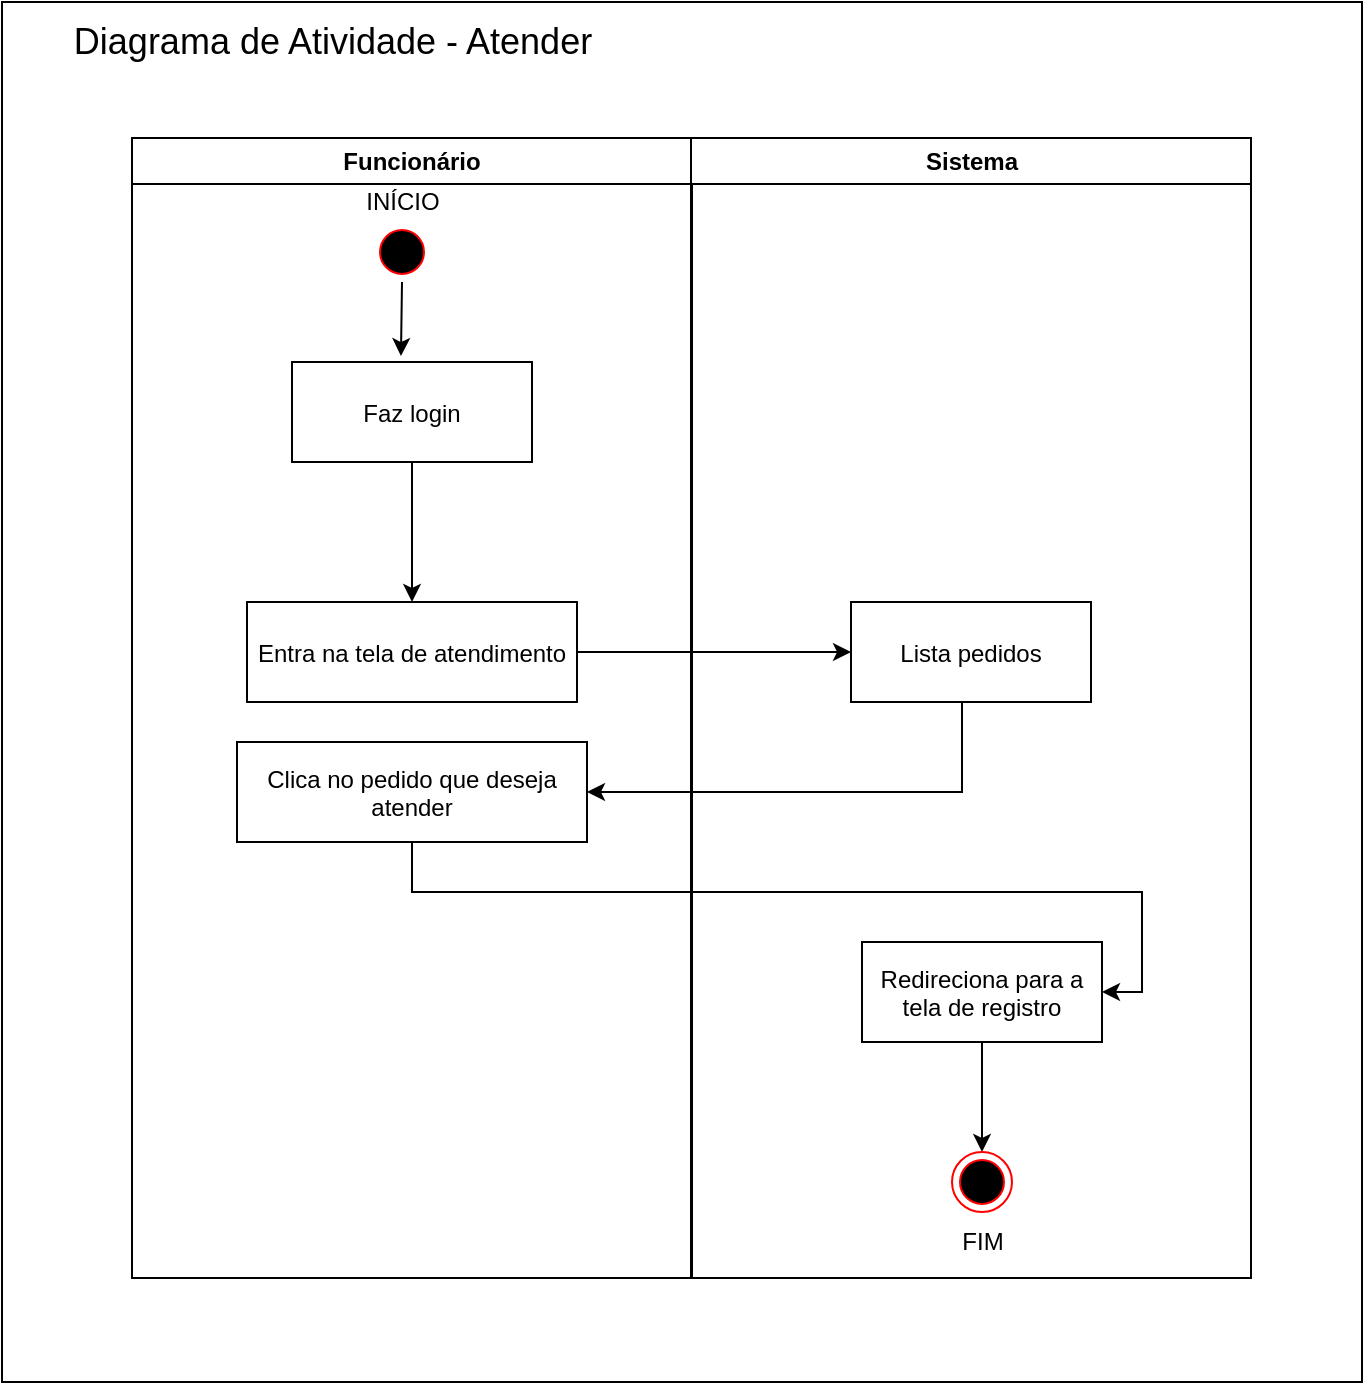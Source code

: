 <mxfile version="13.6.2" type="device"><diagram id="fO5dtL9QPahqGSynD265" name="Page-1"><mxGraphModel dx="1560" dy="948" grid="1" gridSize="10" guides="1" tooltips="1" connect="1" arrows="1" fold="1" page="1" pageScale="1" pageWidth="827" pageHeight="1169" math="0" shadow="0"><root><mxCell id="0"/><mxCell id="1" parent="0"/><mxCell id="ikWc0Eq9vgAxzZGzj6FA-1" value="" style="rounded=0;whiteSpace=wrap;html=1;" vertex="1" parent="1"><mxGeometry x="90" y="80" width="680" height="690" as="geometry"/></mxCell><mxCell id="ikWc0Eq9vgAxzZGzj6FA-2" value="&lt;span style=&quot;font-size: 18px&quot;&gt;Diagrama de Atividade - Atender&lt;br&gt;&lt;/span&gt;" style="text;html=1;align=center;verticalAlign=middle;resizable=0;points=[];autosize=1;" vertex="1" parent="1"><mxGeometry x="120" y="90" width="270" height="20" as="geometry"/></mxCell><mxCell id="ikWc0Eq9vgAxzZGzj6FA-3" value="Funcionário" style="swimlane;whiteSpace=wrap;startSize=23;" vertex="1" parent="1"><mxGeometry x="155" y="148" width="280" height="570" as="geometry"/></mxCell><mxCell id="ikWc0Eq9vgAxzZGzj6FA-4" style="edgeStyle=orthogonalEdgeStyle;rounded=0;orthogonalLoop=1;jettySize=auto;html=1;exitX=0.5;exitY=1;exitDx=0;exitDy=0;entryX=0.454;entryY=-0.06;entryDx=0;entryDy=0;entryPerimeter=0;" edge="1" parent="ikWc0Eq9vgAxzZGzj6FA-3" source="ikWc0Eq9vgAxzZGzj6FA-5" target="ikWc0Eq9vgAxzZGzj6FA-7"><mxGeometry relative="1" as="geometry"/></mxCell><mxCell id="ikWc0Eq9vgAxzZGzj6FA-5" value="" style="ellipse;shape=startState;fillColor=#000000;strokeColor=#ff0000;" vertex="1" parent="ikWc0Eq9vgAxzZGzj6FA-3"><mxGeometry x="120" y="42" width="30" height="30" as="geometry"/></mxCell><mxCell id="ikWc0Eq9vgAxzZGzj6FA-6" style="edgeStyle=orthogonalEdgeStyle;rounded=0;orthogonalLoop=1;jettySize=auto;html=1;" edge="1" parent="ikWc0Eq9vgAxzZGzj6FA-3" source="ikWc0Eq9vgAxzZGzj6FA-7" target="ikWc0Eq9vgAxzZGzj6FA-9"><mxGeometry relative="1" as="geometry"/></mxCell><mxCell id="ikWc0Eq9vgAxzZGzj6FA-7" value="Faz login" style="" vertex="1" parent="ikWc0Eq9vgAxzZGzj6FA-3"><mxGeometry x="80" y="112" width="120" height="50" as="geometry"/></mxCell><mxCell id="ikWc0Eq9vgAxzZGzj6FA-8" value="INÍCIO" style="text;html=1;align=center;verticalAlign=middle;resizable=0;points=[];autosize=1;" vertex="1" parent="ikWc0Eq9vgAxzZGzj6FA-3"><mxGeometry x="110" y="22" width="50" height="20" as="geometry"/></mxCell><mxCell id="ikWc0Eq9vgAxzZGzj6FA-9" value="Entra na tela de atendimento" style="" vertex="1" parent="ikWc0Eq9vgAxzZGzj6FA-3"><mxGeometry x="57.5" y="232" width="165" height="50" as="geometry"/></mxCell><mxCell id="ikWc0Eq9vgAxzZGzj6FA-14" value="Sistema" style="swimlane;whiteSpace=wrap;startSize=23;" vertex="1" parent="1"><mxGeometry x="434.5" y="148" width="280" height="570" as="geometry"/></mxCell><mxCell id="ikWc0Eq9vgAxzZGzj6FA-15" value="Lista pedidos" style="" vertex="1" parent="ikWc0Eq9vgAxzZGzj6FA-14"><mxGeometry x="80" y="232" width="120" height="50" as="geometry"/></mxCell><mxCell id="ikWc0Eq9vgAxzZGzj6FA-17" style="edgeStyle=orthogonalEdgeStyle;rounded=0;orthogonalLoop=1;jettySize=auto;html=1;" edge="1" parent="1" source="ikWc0Eq9vgAxzZGzj6FA-9" target="ikWc0Eq9vgAxzZGzj6FA-15"><mxGeometry relative="1" as="geometry"/></mxCell><mxCell id="ikWc0Eq9vgAxzZGzj6FA-18" style="edgeStyle=orthogonalEdgeStyle;rounded=0;orthogonalLoop=1;jettySize=auto;html=1;entryX=1;entryY=0.5;entryDx=0;entryDy=0;" edge="1" parent="1" source="ikWc0Eq9vgAxzZGzj6FA-15" target="ikWc0Eq9vgAxzZGzj6FA-16"><mxGeometry relative="1" as="geometry"><mxPoint x="574.5" y="500" as="targetPoint"/><Array as="points"><mxPoint x="570" y="475"/></Array></mxGeometry></mxCell><mxCell id="ikWc0Eq9vgAxzZGzj6FA-19" style="edgeStyle=orthogonalEdgeStyle;rounded=0;orthogonalLoop=1;jettySize=auto;html=1;entryX=1;entryY=0.5;entryDx=0;entryDy=0;exitX=0.5;exitY=1;exitDx=0;exitDy=0;" edge="1" parent="1" source="ikWc0Eq9vgAxzZGzj6FA-16" target="ikWc0Eq9vgAxzZGzj6FA-11"><mxGeometry relative="1" as="geometry"/></mxCell><mxCell id="ikWc0Eq9vgAxzZGzj6FA-16" value="Clica no pedido que deseja &#10;atender" style="" vertex="1" parent="1"><mxGeometry x="207.5" y="450" width="175" height="50" as="geometry"/></mxCell><mxCell id="ikWc0Eq9vgAxzZGzj6FA-11" value="Redireciona para a &#10;tela de registro" style="" vertex="1" parent="1"><mxGeometry x="520" y="550" width="120" height="50" as="geometry"/></mxCell><mxCell id="ikWc0Eq9vgAxzZGzj6FA-10" style="edgeStyle=orthogonalEdgeStyle;rounded=0;orthogonalLoop=1;jettySize=auto;html=1;entryX=0.5;entryY=0;entryDx=0;entryDy=0;" edge="1" parent="1" source="ikWc0Eq9vgAxzZGzj6FA-11" target="ikWc0Eq9vgAxzZGzj6FA-12"><mxGeometry relative="1" as="geometry"/></mxCell><mxCell id="ikWc0Eq9vgAxzZGzj6FA-12" value="" style="ellipse;html=1;shape=endState;fillColor=#000000;strokeColor=#ff0000;" vertex="1" parent="1"><mxGeometry x="565" y="655" width="30" height="30" as="geometry"/></mxCell><mxCell id="ikWc0Eq9vgAxzZGzj6FA-13" value="FIM" style="text;html=1;align=center;verticalAlign=middle;resizable=0;points=[];autosize=1;" vertex="1" parent="1"><mxGeometry x="560" y="690" width="40" height="20" as="geometry"/></mxCell></root></mxGraphModel></diagram></mxfile>